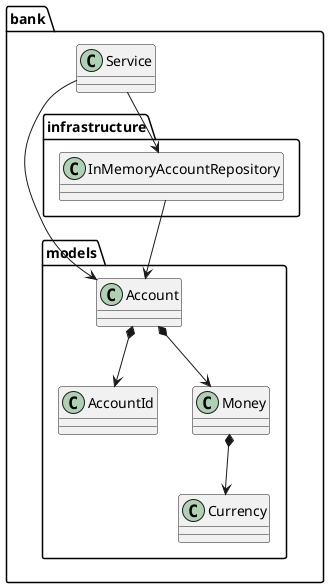 @startuml Architecture

package bank {
  class Service

  package models {
    class Account
    class AccountId
    class Money
    class Currency
  }

  package infrastructure {
    class InMemoryAccountRepository
  }
}

Service --> InMemoryAccountRepository
InMemoryAccountRepository --> Account
Service --> Account
Account *--> AccountId
Account *--> Money
Money *--> Currency


@enduml
